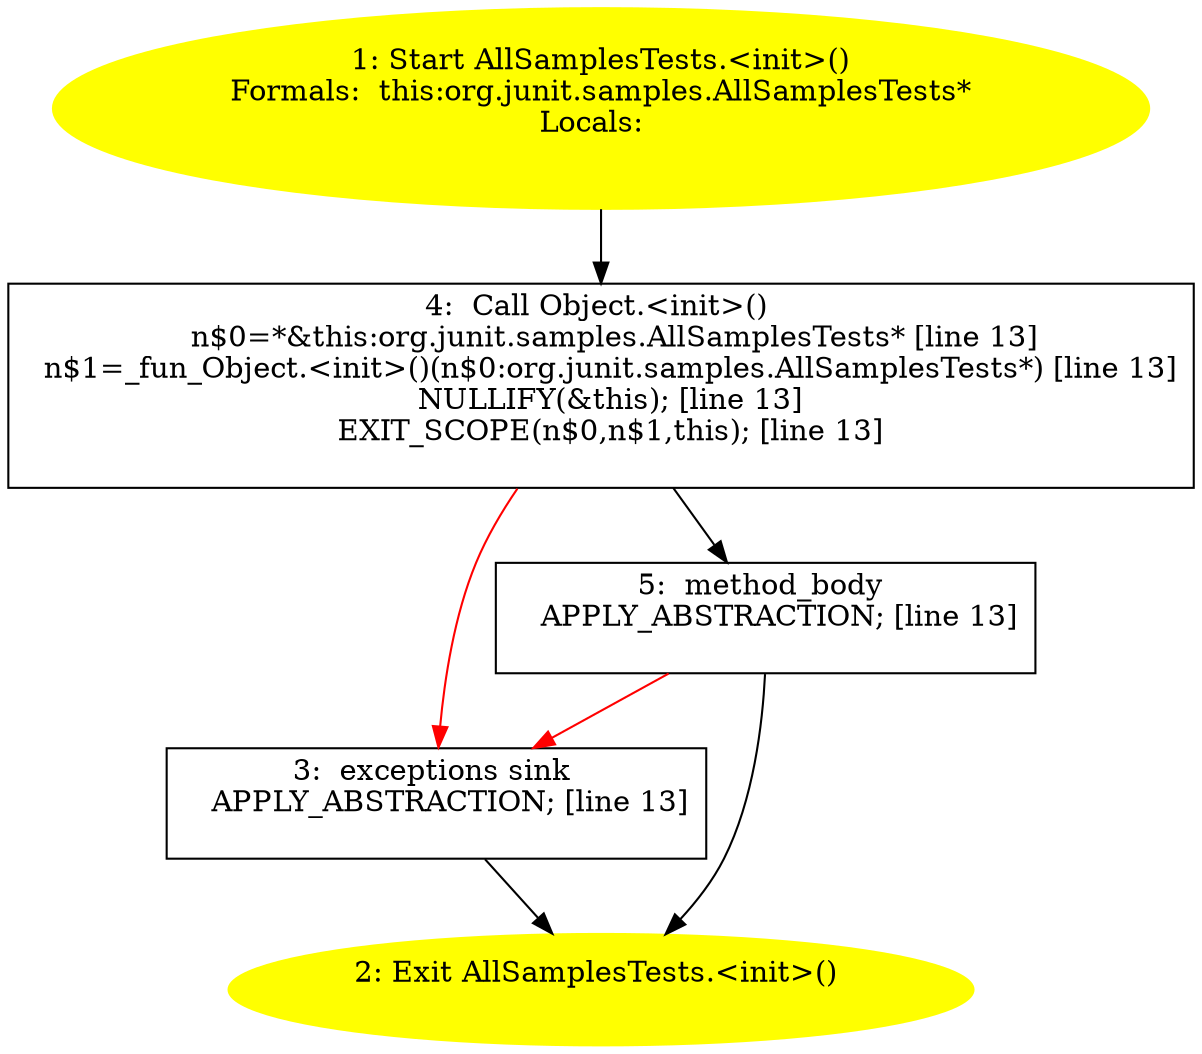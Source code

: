 /* @generated */
digraph cfg {
"org.junit.samples.AllSamplesTests.<init>().c3e7b1d5faa4145d141a182cc5f789dd_1" [label="1: Start AllSamplesTests.<init>()\nFormals:  this:org.junit.samples.AllSamplesTests*\nLocals:  \n  " color=yellow style=filled]
	

	 "org.junit.samples.AllSamplesTests.<init>().c3e7b1d5faa4145d141a182cc5f789dd_1" -> "org.junit.samples.AllSamplesTests.<init>().c3e7b1d5faa4145d141a182cc5f789dd_4" ;
"org.junit.samples.AllSamplesTests.<init>().c3e7b1d5faa4145d141a182cc5f789dd_2" [label="2: Exit AllSamplesTests.<init>() \n  " color=yellow style=filled]
	

"org.junit.samples.AllSamplesTests.<init>().c3e7b1d5faa4145d141a182cc5f789dd_3" [label="3:  exceptions sink \n   APPLY_ABSTRACTION; [line 13]\n " shape="box"]
	

	 "org.junit.samples.AllSamplesTests.<init>().c3e7b1d5faa4145d141a182cc5f789dd_3" -> "org.junit.samples.AllSamplesTests.<init>().c3e7b1d5faa4145d141a182cc5f789dd_2" ;
"org.junit.samples.AllSamplesTests.<init>().c3e7b1d5faa4145d141a182cc5f789dd_4" [label="4:  Call Object.<init>() \n   n$0=*&this:org.junit.samples.AllSamplesTests* [line 13]\n  n$1=_fun_Object.<init>()(n$0:org.junit.samples.AllSamplesTests*) [line 13]\n  NULLIFY(&this); [line 13]\n  EXIT_SCOPE(n$0,n$1,this); [line 13]\n " shape="box"]
	

	 "org.junit.samples.AllSamplesTests.<init>().c3e7b1d5faa4145d141a182cc5f789dd_4" -> "org.junit.samples.AllSamplesTests.<init>().c3e7b1d5faa4145d141a182cc5f789dd_5" ;
	 "org.junit.samples.AllSamplesTests.<init>().c3e7b1d5faa4145d141a182cc5f789dd_4" -> "org.junit.samples.AllSamplesTests.<init>().c3e7b1d5faa4145d141a182cc5f789dd_3" [color="red" ];
"org.junit.samples.AllSamplesTests.<init>().c3e7b1d5faa4145d141a182cc5f789dd_5" [label="5:  method_body \n   APPLY_ABSTRACTION; [line 13]\n " shape="box"]
	

	 "org.junit.samples.AllSamplesTests.<init>().c3e7b1d5faa4145d141a182cc5f789dd_5" -> "org.junit.samples.AllSamplesTests.<init>().c3e7b1d5faa4145d141a182cc5f789dd_2" ;
	 "org.junit.samples.AllSamplesTests.<init>().c3e7b1d5faa4145d141a182cc5f789dd_5" -> "org.junit.samples.AllSamplesTests.<init>().c3e7b1d5faa4145d141a182cc5f789dd_3" [color="red" ];
}
